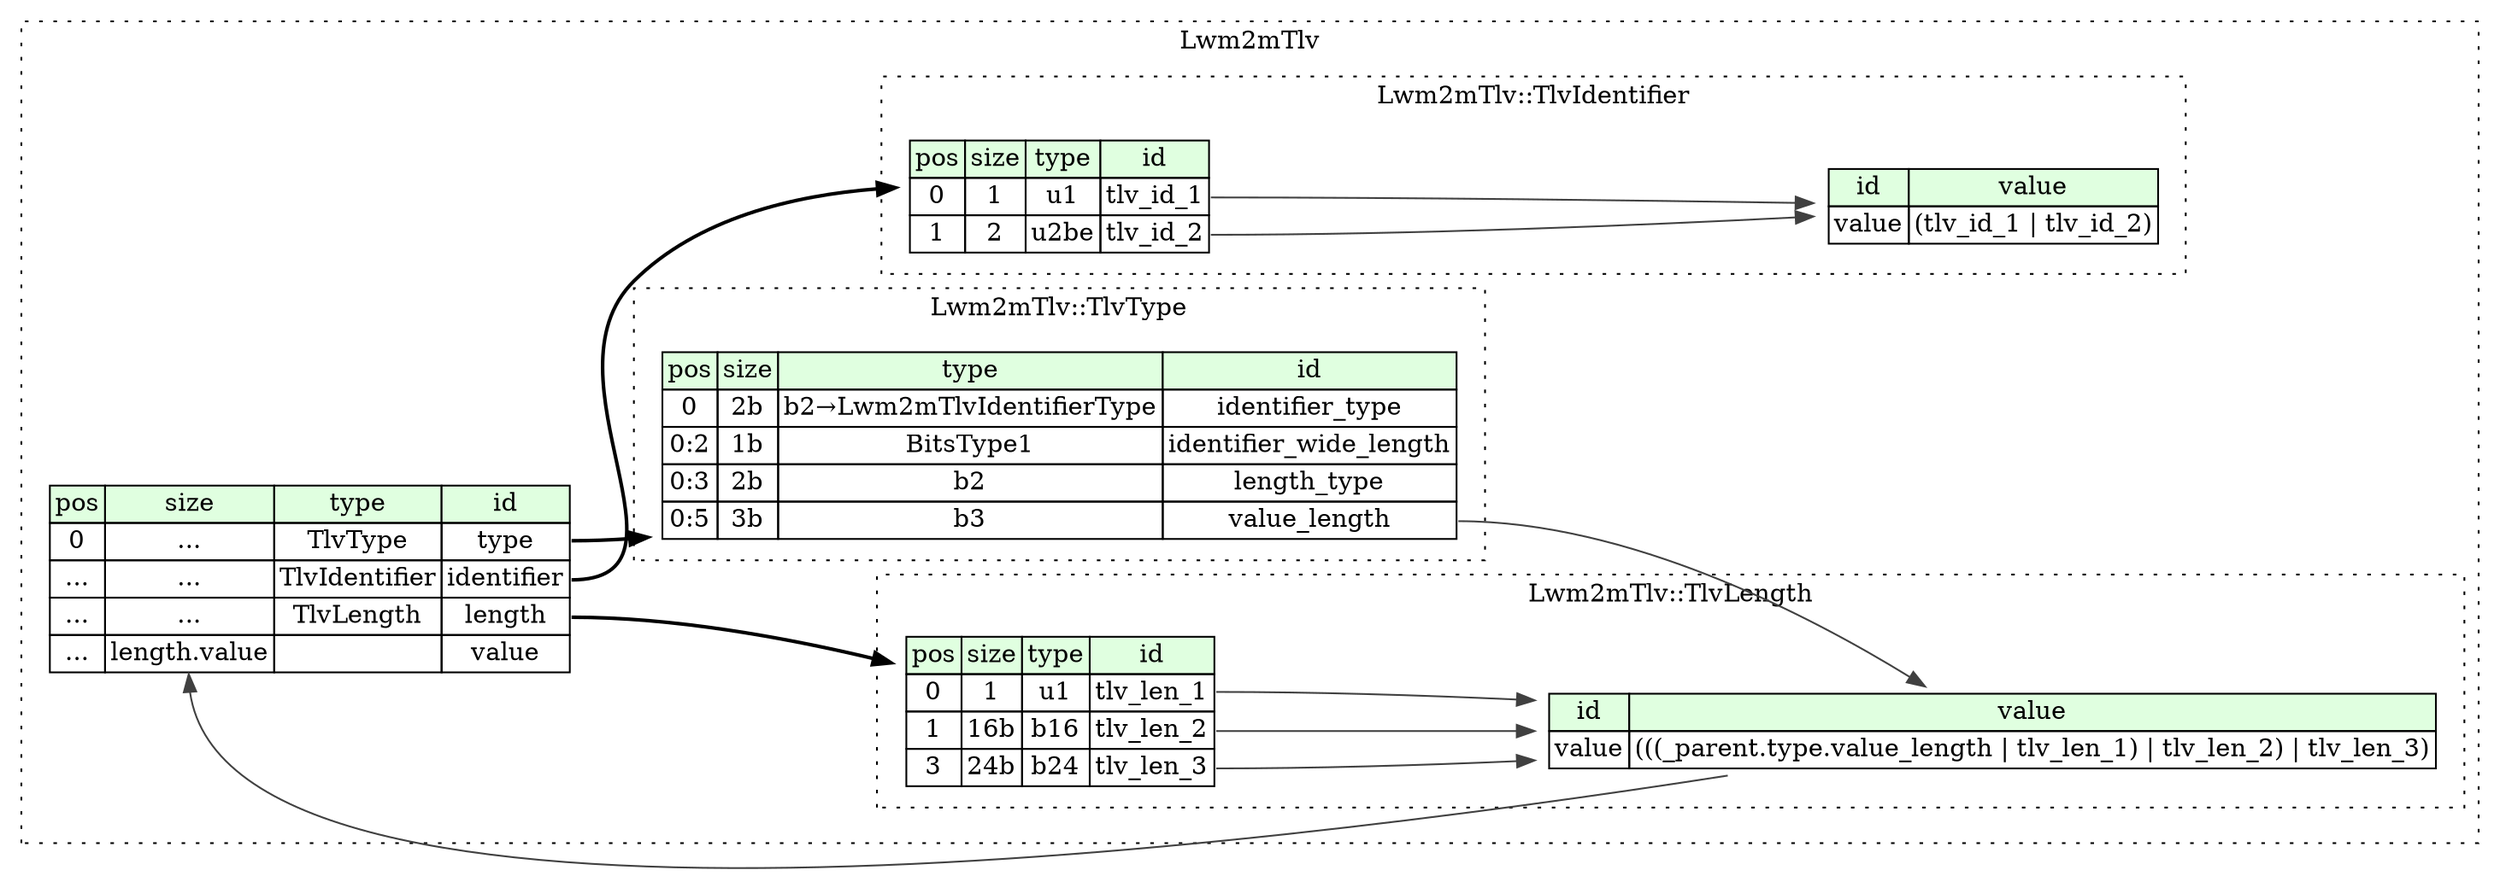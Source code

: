 digraph {
	rankdir=LR;
	node [shape=plaintext];
	subgraph cluster__lwm2m_tlv {
		label="Lwm2mTlv";
		graph[style=dotted];

		lwm2m_tlv__seq [label=<<TABLE BORDER="0" CELLBORDER="1" CELLSPACING="0">
			<TR><TD BGCOLOR="#E0FFE0">pos</TD><TD BGCOLOR="#E0FFE0">size</TD><TD BGCOLOR="#E0FFE0">type</TD><TD BGCOLOR="#E0FFE0">id</TD></TR>
			<TR><TD PORT="type_pos">0</TD><TD PORT="type_size">...</TD><TD>TlvType</TD><TD PORT="type_type">type</TD></TR>
			<TR><TD PORT="identifier_pos">...</TD><TD PORT="identifier_size">...</TD><TD>TlvIdentifier</TD><TD PORT="identifier_type">identifier</TD></TR>
			<TR><TD PORT="length_pos">...</TD><TD PORT="length_size">...</TD><TD>TlvLength</TD><TD PORT="length_type">length</TD></TR>
			<TR><TD PORT="value_pos">...</TD><TD PORT="value_size">length.value</TD><TD></TD><TD PORT="value_type">value</TD></TR>
		</TABLE>>];
		subgraph cluster__tlv_identifier {
			label="Lwm2mTlv::TlvIdentifier";
			graph[style=dotted];

			tlv_identifier__seq [label=<<TABLE BORDER="0" CELLBORDER="1" CELLSPACING="0">
				<TR><TD BGCOLOR="#E0FFE0">pos</TD><TD BGCOLOR="#E0FFE0">size</TD><TD BGCOLOR="#E0FFE0">type</TD><TD BGCOLOR="#E0FFE0">id</TD></TR>
				<TR><TD PORT="tlv_id_1_pos">0</TD><TD PORT="tlv_id_1_size">1</TD><TD>u1</TD><TD PORT="tlv_id_1_type">tlv_id_1</TD></TR>
				<TR><TD PORT="tlv_id_2_pos">1</TD><TD PORT="tlv_id_2_size">2</TD><TD>u2be</TD><TD PORT="tlv_id_2_type">tlv_id_2</TD></TR>
			</TABLE>>];
			tlv_identifier__inst__value [label=<<TABLE BORDER="0" CELLBORDER="1" CELLSPACING="0">
				<TR><TD BGCOLOR="#E0FFE0">id</TD><TD BGCOLOR="#E0FFE0">value</TD></TR>
				<TR><TD>value</TD><TD>(tlv_id_1 | tlv_id_2)</TD></TR>
			</TABLE>>];
		}
		subgraph cluster__tlv_length {
			label="Lwm2mTlv::TlvLength";
			graph[style=dotted];

			tlv_length__seq [label=<<TABLE BORDER="0" CELLBORDER="1" CELLSPACING="0">
				<TR><TD BGCOLOR="#E0FFE0">pos</TD><TD BGCOLOR="#E0FFE0">size</TD><TD BGCOLOR="#E0FFE0">type</TD><TD BGCOLOR="#E0FFE0">id</TD></TR>
				<TR><TD PORT="tlv_len_1_pos">0</TD><TD PORT="tlv_len_1_size">1</TD><TD>u1</TD><TD PORT="tlv_len_1_type">tlv_len_1</TD></TR>
				<TR><TD PORT="tlv_len_2_pos">1</TD><TD PORT="tlv_len_2_size">16b</TD><TD>b16</TD><TD PORT="tlv_len_2_type">tlv_len_2</TD></TR>
				<TR><TD PORT="tlv_len_3_pos">3</TD><TD PORT="tlv_len_3_size">24b</TD><TD>b24</TD><TD PORT="tlv_len_3_type">tlv_len_3</TD></TR>
			</TABLE>>];
			tlv_length__inst__value [label=<<TABLE BORDER="0" CELLBORDER="1" CELLSPACING="0">
				<TR><TD BGCOLOR="#E0FFE0">id</TD><TD BGCOLOR="#E0FFE0">value</TD></TR>
				<TR><TD>value</TD><TD>(((_parent.type.value_length | tlv_len_1) | tlv_len_2) | tlv_len_3)</TD></TR>
			</TABLE>>];
		}
		subgraph cluster__tlv_type {
			label="Lwm2mTlv::TlvType";
			graph[style=dotted];

			tlv_type__seq [label=<<TABLE BORDER="0" CELLBORDER="1" CELLSPACING="0">
				<TR><TD BGCOLOR="#E0FFE0">pos</TD><TD BGCOLOR="#E0FFE0">size</TD><TD BGCOLOR="#E0FFE0">type</TD><TD BGCOLOR="#E0FFE0">id</TD></TR>
				<TR><TD PORT="identifier_type_pos">0</TD><TD PORT="identifier_type_size">2b</TD><TD>b2→Lwm2mTlvIdentifierType</TD><TD PORT="identifier_type_type">identifier_type</TD></TR>
				<TR><TD PORT="identifier_wide_length_pos">0:2</TD><TD PORT="identifier_wide_length_size">1b</TD><TD>BitsType1</TD><TD PORT="identifier_wide_length_type">identifier_wide_length</TD></TR>
				<TR><TD PORT="length_type_pos">0:3</TD><TD PORT="length_type_size">2b</TD><TD>b2</TD><TD PORT="length_type_type">length_type</TD></TR>
				<TR><TD PORT="value_length_pos">0:5</TD><TD PORT="value_length_size">3b</TD><TD>b3</TD><TD PORT="value_length_type">value_length</TD></TR>
			</TABLE>>];
		}
	}
	lwm2m_tlv__seq:type_type -> tlv_type__seq [style=bold];
	lwm2m_tlv__seq:identifier_type -> tlv_identifier__seq [style=bold];
	lwm2m_tlv__seq:length_type -> tlv_length__seq [style=bold];
	tlv_length__inst__value:value_type -> lwm2m_tlv__seq:value_size [color="#404040"];
	tlv_identifier__seq:tlv_id_1_type -> tlv_identifier__inst__value [color="#404040"];
	tlv_identifier__seq:tlv_id_2_type -> tlv_identifier__inst__value [color="#404040"];
	tlv_type__seq:value_length_type -> tlv_length__inst__value [color="#404040"];
	tlv_length__seq:tlv_len_1_type -> tlv_length__inst__value [color="#404040"];
	tlv_length__seq:tlv_len_2_type -> tlv_length__inst__value [color="#404040"];
	tlv_length__seq:tlv_len_3_type -> tlv_length__inst__value [color="#404040"];
}

